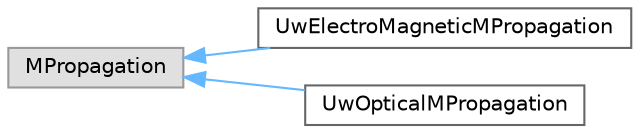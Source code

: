 digraph "Graphical Class Hierarchy"
{
 // LATEX_PDF_SIZE
  bgcolor="transparent";
  edge [fontname=Helvetica,fontsize=10,labelfontname=Helvetica,labelfontsize=10];
  node [fontname=Helvetica,fontsize=10,shape=box,height=0.2,width=0.4];
  rankdir="LR";
  Node0 [id="Node000000",label="MPropagation",height=0.2,width=0.4,color="grey60", fillcolor="#E0E0E0", style="filled",tooltip=" "];
  Node0 -> Node1 [id="edge99_Node000000_Node000001",dir="back",color="steelblue1",style="solid",tooltip=" "];
  Node1 [id="Node000001",label="UwElectroMagneticMPropagation",height=0.2,width=0.4,color="grey40", fillcolor="white", style="filled",URL="$classUwElectroMagneticMPropagation.html",tooltip="Class used to represents the UWOPTICAL_MPROPAGATION."];
  Node0 -> Node2 [id="edge100_Node000000_Node000002",dir="back",color="steelblue1",style="solid",tooltip=" "];
  Node2 [id="Node000002",label="UwOpticalMPropagation",height=0.2,width=0.4,color="grey40", fillcolor="white", style="filled",URL="$classUwOpticalMPropagation.html",tooltip="Class used to represents the UWOPTICAL_MPROPAGATION."];
}
